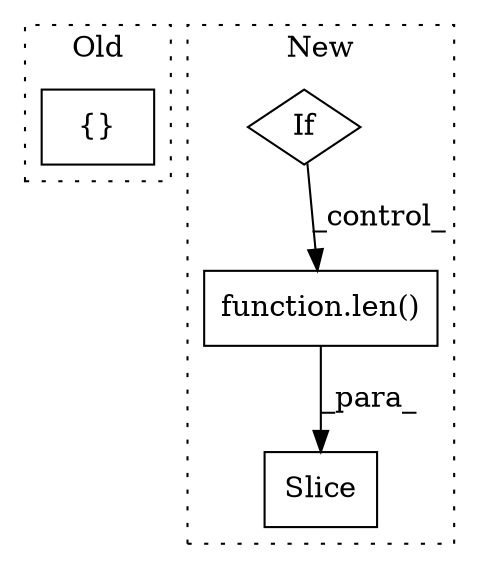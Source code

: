 digraph G {
subgraph cluster0 {
1 [label="{}" a="59" s="3904,3933" l="1,0" shape="box"];
label = "Old";
style="dotted";
}
subgraph cluster1 {
2 [label="Slice" a="80" s="3965" l="16" shape="box"];
3 [label="function.len()" a="75" s="3965,3979" l="4,1" shape="box"];
4 [label="If" a="96" s="3892" l="3" shape="diamond"];
label = "New";
style="dotted";
}
3 -> 2 [label="_para_"];
4 -> 3 [label="_control_"];
}